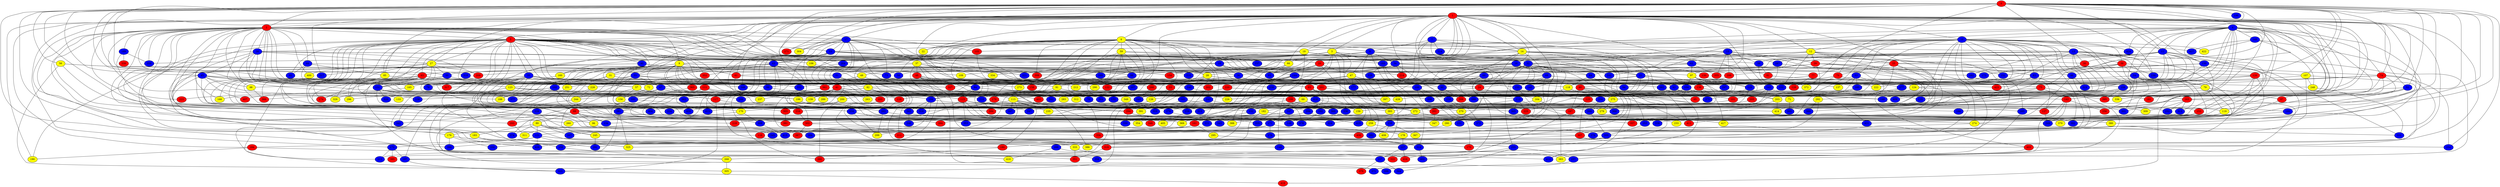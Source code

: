 graph {
0 [style = filled fillcolor = red];
1 [style = filled fillcolor = red];
2 [style = filled fillcolor = red];
3 [style = filled fillcolor = yellow];
4 [style = filled fillcolor = blue];
5 [style = filled fillcolor = red];
6 [style = filled fillcolor = yellow];
7 [style = filled fillcolor = blue];
8 [style = filled fillcolor = blue];
9 [style = filled fillcolor = yellow];
10 [style = filled fillcolor = blue];
11 [style = filled fillcolor = blue];
12 [style = filled fillcolor = yellow];
13 [style = filled fillcolor = blue];
14 [style = filled fillcolor = yellow];
15 [style = filled fillcolor = blue];
16 [style = filled fillcolor = blue];
17 [style = filled fillcolor = blue];
18 [style = filled fillcolor = blue];
19 [style = filled fillcolor = yellow];
20 [style = filled fillcolor = red];
21 [style = filled fillcolor = blue];
22 [style = filled fillcolor = yellow];
23 [style = filled fillcolor = blue];
24 [style = filled fillcolor = red];
25 [style = filled fillcolor = red];
26 [style = filled fillcolor = blue];
27 [style = filled fillcolor = yellow];
28 [style = filled fillcolor = yellow];
29 [style = filled fillcolor = red];
30 [style = filled fillcolor = red];
31 [style = filled fillcolor = yellow];
32 [style = filled fillcolor = blue];
33 [style = filled fillcolor = red];
34 [style = filled fillcolor = blue];
35 [style = filled fillcolor = blue];
36 [style = filled fillcolor = blue];
37 [style = filled fillcolor = yellow];
38 [style = filled fillcolor = blue];
39 [style = filled fillcolor = red];
40 [style = filled fillcolor = blue];
41 [style = filled fillcolor = red];
42 [style = filled fillcolor = blue];
43 [style = filled fillcolor = blue];
44 [style = filled fillcolor = blue];
45 [style = filled fillcolor = blue];
46 [style = filled fillcolor = blue];
47 [style = filled fillcolor = yellow];
48 [style = filled fillcolor = red];
49 [style = filled fillcolor = yellow];
50 [style = filled fillcolor = blue];
51 [style = filled fillcolor = blue];
52 [style = filled fillcolor = blue];
53 [style = filled fillcolor = blue];
54 [style = filled fillcolor = blue];
55 [style = filled fillcolor = blue];
56 [style = filled fillcolor = yellow];
57 [style = filled fillcolor = yellow];
58 [style = filled fillcolor = blue];
59 [style = filled fillcolor = yellow];
60 [style = filled fillcolor = blue];
61 [style = filled fillcolor = red];
62 [style = filled fillcolor = blue];
63 [style = filled fillcolor = red];
64 [style = filled fillcolor = blue];
65 [style = filled fillcolor = red];
66 [style = filled fillcolor = yellow];
67 [style = filled fillcolor = blue];
68 [style = filled fillcolor = blue];
69 [style = filled fillcolor = yellow];
70 [style = filled fillcolor = red];
71 [style = filled fillcolor = yellow];
72 [style = filled fillcolor = yellow];
73 [style = filled fillcolor = blue];
74 [style = filled fillcolor = red];
75 [style = filled fillcolor = red];
76 [style = filled fillcolor = blue];
77 [style = filled fillcolor = red];
78 [style = filled fillcolor = blue];
79 [style = filled fillcolor = yellow];
80 [style = filled fillcolor = red];
81 [style = filled fillcolor = red];
82 [style = filled fillcolor = yellow];
83 [style = filled fillcolor = blue];
84 [style = filled fillcolor = blue];
85 [style = filled fillcolor = yellow];
86 [style = filled fillcolor = blue];
87 [style = filled fillcolor = red];
88 [style = filled fillcolor = red];
89 [style = filled fillcolor = yellow];
90 [style = filled fillcolor = blue];
91 [style = filled fillcolor = yellow];
92 [style = filled fillcolor = blue];
93 [style = filled fillcolor = red];
94 [style = filled fillcolor = blue];
95 [style = filled fillcolor = blue];
96 [style = filled fillcolor = yellow];
97 [style = filled fillcolor = yellow];
98 [style = filled fillcolor = yellow];
99 [style = filled fillcolor = blue];
100 [style = filled fillcolor = blue];
101 [style = filled fillcolor = red];
102 [style = filled fillcolor = blue];
103 [style = filled fillcolor = red];
104 [style = filled fillcolor = blue];
105 [style = filled fillcolor = red];
106 [style = filled fillcolor = yellow];
107 [style = filled fillcolor = yellow];
108 [style = filled fillcolor = blue];
109 [style = filled fillcolor = yellow];
110 [style = filled fillcolor = red];
111 [style = filled fillcolor = red];
112 [style = filled fillcolor = blue];
113 [style = filled fillcolor = yellow];
114 [style = filled fillcolor = blue];
115 [style = filled fillcolor = red];
116 [style = filled fillcolor = red];
117 [style = filled fillcolor = red];
118 [style = filled fillcolor = yellow];
119 [style = filled fillcolor = yellow];
120 [style = filled fillcolor = red];
121 [style = filled fillcolor = blue];
122 [style = filled fillcolor = red];
123 [style = filled fillcolor = yellow];
124 [style = filled fillcolor = yellow];
125 [style = filled fillcolor = red];
126 [style = filled fillcolor = yellow];
127 [style = filled fillcolor = red];
128 [style = filled fillcolor = red];
129 [style = filled fillcolor = blue];
130 [style = filled fillcolor = red];
131 [style = filled fillcolor = blue];
132 [style = filled fillcolor = blue];
133 [style = filled fillcolor = yellow];
134 [style = filled fillcolor = blue];
135 [style = filled fillcolor = blue];
136 [style = filled fillcolor = red];
137 [style = filled fillcolor = yellow];
138 [style = filled fillcolor = blue];
139 [style = filled fillcolor = yellow];
140 [style = filled fillcolor = blue];
141 [style = filled fillcolor = blue];
142 [style = filled fillcolor = red];
143 [style = filled fillcolor = blue];
144 [style = filled fillcolor = blue];
145 [style = filled fillcolor = blue];
146 [style = filled fillcolor = blue];
147 [style = filled fillcolor = blue];
148 [style = filled fillcolor = blue];
149 [style = filled fillcolor = blue];
150 [style = filled fillcolor = blue];
151 [style = filled fillcolor = blue];
152 [style = filled fillcolor = blue];
153 [style = filled fillcolor = red];
154 [style = filled fillcolor = red];
155 [style = filled fillcolor = blue];
156 [style = filled fillcolor = yellow];
157 [style = filled fillcolor = blue];
158 [style = filled fillcolor = red];
159 [style = filled fillcolor = yellow];
160 [style = filled fillcolor = yellow];
161 [style = filled fillcolor = red];
162 [style = filled fillcolor = blue];
163 [style = filled fillcolor = red];
164 [style = filled fillcolor = yellow];
165 [style = filled fillcolor = yellow];
166 [style = filled fillcolor = blue];
167 [style = filled fillcolor = blue];
168 [style = filled fillcolor = yellow];
169 [style = filled fillcolor = blue];
170 [style = filled fillcolor = yellow];
171 [style = filled fillcolor = blue];
172 [style = filled fillcolor = blue];
173 [style = filled fillcolor = blue];
174 [style = filled fillcolor = red];
175 [style = filled fillcolor = red];
176 [style = filled fillcolor = yellow];
177 [style = filled fillcolor = blue];
178 [style = filled fillcolor = yellow];
179 [style = filled fillcolor = red];
180 [style = filled fillcolor = red];
181 [style = filled fillcolor = red];
182 [style = filled fillcolor = yellow];
183 [style = filled fillcolor = yellow];
184 [style = filled fillcolor = red];
185 [style = filled fillcolor = blue];
186 [style = filled fillcolor = blue];
187 [style = filled fillcolor = red];
188 [style = filled fillcolor = yellow];
189 [style = filled fillcolor = blue];
190 [style = filled fillcolor = yellow];
191 [style = filled fillcolor = blue];
192 [style = filled fillcolor = blue];
193 [style = filled fillcolor = blue];
194 [style = filled fillcolor = blue];
195 [style = filled fillcolor = blue];
196 [style = filled fillcolor = blue];
197 [style = filled fillcolor = blue];
198 [style = filled fillcolor = red];
199 [style = filled fillcolor = yellow];
200 [style = filled fillcolor = yellow];
201 [style = filled fillcolor = red];
202 [style = filled fillcolor = red];
203 [style = filled fillcolor = yellow];
204 [style = filled fillcolor = blue];
205 [style = filled fillcolor = red];
206 [style = filled fillcolor = blue];
207 [style = filled fillcolor = blue];
208 [style = filled fillcolor = blue];
209 [style = filled fillcolor = red];
210 [style = filled fillcolor = blue];
211 [style = filled fillcolor = red];
212 [style = filled fillcolor = yellow];
213 [style = filled fillcolor = blue];
214 [style = filled fillcolor = red];
215 [style = filled fillcolor = blue];
216 [style = filled fillcolor = red];
217 [style = filled fillcolor = blue];
218 [style = filled fillcolor = red];
219 [style = filled fillcolor = blue];
220 [style = filled fillcolor = red];
221 [style = filled fillcolor = blue];
222 [style = filled fillcolor = yellow];
223 [style = filled fillcolor = red];
224 [style = filled fillcolor = blue];
225 [style = filled fillcolor = red];
226 [style = filled fillcolor = yellow];
227 [style = filled fillcolor = blue];
228 [style = filled fillcolor = yellow];
229 [style = filled fillcolor = blue];
230 [style = filled fillcolor = blue];
231 [style = filled fillcolor = blue];
232 [style = filled fillcolor = blue];
233 [style = filled fillcolor = yellow];
234 [style = filled fillcolor = blue];
235 [style = filled fillcolor = yellow];
236 [style = filled fillcolor = blue];
237 [style = filled fillcolor = yellow];
238 [style = filled fillcolor = blue];
239 [style = filled fillcolor = blue];
240 [style = filled fillcolor = blue];
241 [style = filled fillcolor = blue];
242 [style = filled fillcolor = blue];
243 [style = filled fillcolor = blue];
244 [style = filled fillcolor = yellow];
245 [style = filled fillcolor = yellow];
246 [style = filled fillcolor = blue];
247 [style = filled fillcolor = blue];
248 [style = filled fillcolor = yellow];
249 [style = filled fillcolor = blue];
250 [style = filled fillcolor = blue];
251 [style = filled fillcolor = yellow];
252 [style = filled fillcolor = blue];
253 [style = filled fillcolor = blue];
254 [style = filled fillcolor = blue];
255 [style = filled fillcolor = blue];
256 [style = filled fillcolor = red];
257 [style = filled fillcolor = blue];
258 [style = filled fillcolor = blue];
259 [style = filled fillcolor = yellow];
260 [style = filled fillcolor = yellow];
261 [style = filled fillcolor = red];
262 [style = filled fillcolor = blue];
263 [style = filled fillcolor = yellow];
264 [style = filled fillcolor = blue];
265 [style = filled fillcolor = blue];
266 [style = filled fillcolor = red];
267 [style = filled fillcolor = blue];
268 [style = filled fillcolor = yellow];
269 [style = filled fillcolor = blue];
270 [style = filled fillcolor = yellow];
271 [style = filled fillcolor = red];
272 [style = filled fillcolor = yellow];
273 [style = filled fillcolor = yellow];
274 [style = filled fillcolor = yellow];
275 [style = filled fillcolor = yellow];
276 [style = filled fillcolor = blue];
277 [style = filled fillcolor = blue];
278 [style = filled fillcolor = blue];
279 [style = filled fillcolor = yellow];
280 [style = filled fillcolor = yellow];
281 [style = filled fillcolor = blue];
282 [style = filled fillcolor = blue];
283 [style = filled fillcolor = yellow];
284 [style = filled fillcolor = red];
285 [style = filled fillcolor = blue];
286 [style = filled fillcolor = blue];
287 [style = filled fillcolor = blue];
288 [style = filled fillcolor = blue];
289 [style = filled fillcolor = yellow];
290 [style = filled fillcolor = yellow];
291 [style = filled fillcolor = blue];
292 [style = filled fillcolor = yellow];
293 [style = filled fillcolor = red];
294 [style = filled fillcolor = red];
295 [style = filled fillcolor = yellow];
296 [style = filled fillcolor = yellow];
297 [style = filled fillcolor = blue];
298 [style = filled fillcolor = red];
299 [style = filled fillcolor = yellow];
300 [style = filled fillcolor = blue];
301 [style = filled fillcolor = blue];
302 [style = filled fillcolor = red];
303 [style = filled fillcolor = red];
304 [style = filled fillcolor = yellow];
305 [style = filled fillcolor = yellow];
306 [style = filled fillcolor = red];
307 [style = filled fillcolor = red];
308 [style = filled fillcolor = blue];
309 [style = filled fillcolor = yellow];
310 [style = filled fillcolor = blue];
311 [style = filled fillcolor = yellow];
312 [style = filled fillcolor = yellow];
313 [style = filled fillcolor = blue];
314 [style = filled fillcolor = blue];
315 [style = filled fillcolor = blue];
316 [style = filled fillcolor = blue];
317 [style = filled fillcolor = red];
318 [style = filled fillcolor = blue];
319 [style = filled fillcolor = red];
320 [style = filled fillcolor = blue];
321 [style = filled fillcolor = blue];
322 [style = filled fillcolor = red];
323 [style = filled fillcolor = blue];
324 [style = filled fillcolor = blue];
325 [style = filled fillcolor = yellow];
326 [style = filled fillcolor = blue];
327 [style = filled fillcolor = red];
328 [style = filled fillcolor = blue];
329 [style = filled fillcolor = yellow];
330 [style = filled fillcolor = blue];
331 [style = filled fillcolor = blue];
332 [style = filled fillcolor = blue];
333 [style = filled fillcolor = yellow];
334 [style = filled fillcolor = yellow];
335 [style = filled fillcolor = blue];
336 [style = filled fillcolor = yellow];
337 [style = filled fillcolor = blue];
338 [style = filled fillcolor = blue];
339 [style = filled fillcolor = red];
340 [style = filled fillcolor = blue];
341 [style = filled fillcolor = blue];
342 [style = filled fillcolor = blue];
343 [style = filled fillcolor = blue];
344 [style = filled fillcolor = blue];
345 [style = filled fillcolor = blue];
346 [style = filled fillcolor = red];
347 [style = filled fillcolor = yellow];
348 [style = filled fillcolor = blue];
349 [style = filled fillcolor = yellow];
350 [style = filled fillcolor = blue];
351 [style = filled fillcolor = red];
352 [style = filled fillcolor = red];
353 [style = filled fillcolor = blue];
354 [style = filled fillcolor = yellow];
355 [style = filled fillcolor = red];
356 [style = filled fillcolor = red];
357 [style = filled fillcolor = red];
358 [style = filled fillcolor = blue];
359 [style = filled fillcolor = blue];
360 [style = filled fillcolor = blue];
361 [style = filled fillcolor = red];
362 [style = filled fillcolor = blue];
363 [style = filled fillcolor = red];
364 [style = filled fillcolor = blue];
365 [style = filled fillcolor = blue];
366 [style = filled fillcolor = red];
367 [style = filled fillcolor = yellow];
368 [style = filled fillcolor = blue];
369 [style = filled fillcolor = yellow];
370 [style = filled fillcolor = yellow];
371 [style = filled fillcolor = blue];
372 [style = filled fillcolor = yellow];
373 [style = filled fillcolor = blue];
374 [style = filled fillcolor = blue];
375 [style = filled fillcolor = blue];
376 [style = filled fillcolor = red];
377 [style = filled fillcolor = blue];
378 [style = filled fillcolor = blue];
379 [style = filled fillcolor = blue];
380 [style = filled fillcolor = yellow];
381 [style = filled fillcolor = red];
382 [style = filled fillcolor = blue];
383 [style = filled fillcolor = yellow];
384 [style = filled fillcolor = blue];
385 [style = filled fillcolor = red];
386 [style = filled fillcolor = yellow];
387 [style = filled fillcolor = red];
388 [style = filled fillcolor = yellow];
389 [style = filled fillcolor = blue];
390 [style = filled fillcolor = red];
391 [style = filled fillcolor = yellow];
392 [style = filled fillcolor = blue];
393 [style = filled fillcolor = yellow];
394 [style = filled fillcolor = red];
395 [style = filled fillcolor = red];
396 [style = filled fillcolor = blue];
397 [style = filled fillcolor = yellow];
398 [style = filled fillcolor = red];
399 [style = filled fillcolor = blue];
400 [style = filled fillcolor = yellow];
401 [style = filled fillcolor = red];
402 [style = filled fillcolor = blue];
403 [style = filled fillcolor = red];
404 [style = filled fillcolor = blue];
405 [style = filled fillcolor = yellow];
406 [style = filled fillcolor = red];
407 [style = filled fillcolor = red];
408 [style = filled fillcolor = yellow];
409 [style = filled fillcolor = blue];
410 [style = filled fillcolor = yellow];
411 [style = filled fillcolor = red];
412 [style = filled fillcolor = blue];
413 [style = filled fillcolor = blue];
414 [style = filled fillcolor = yellow];
415 [style = filled fillcolor = blue];
416 [style = filled fillcolor = red];
417 [style = filled fillcolor = yellow];
418 [style = filled fillcolor = blue];
419 [style = filled fillcolor = red];
420 [style = filled fillcolor = blue];
421 [style = filled fillcolor = blue];
422 [style = filled fillcolor = yellow];
423 [style = filled fillcolor = red];
424 [style = filled fillcolor = blue];
425 [style = filled fillcolor = blue];
426 [style = filled fillcolor = blue];
427 [style = filled fillcolor = blue];
428 [style = filled fillcolor = yellow];
0 -- 28;
0 -- 45;
0 -- 50;
0 -- 52;
0 -- 56;
0 -- 61;
0 -- 63;
0 -- 74;
0 -- 83;
0 -- 99;
0 -- 107;
0 -- 120;
0 -- 163;
0 -- 176;
0 -- 193;
0 -- 195;
0 -- 196;
0 -- 13;
0 -- 11;
0 -- 2;
0 -- 1;
0 -- 216;
0 -- 217;
0 -- 252;
0 -- 254;
0 -- 271;
0 -- 298;
0 -- 304;
0 -- 370;
0 -- 392;
0 -- 399;
0 -- 424;
1 -- 2;
1 -- 3;
1 -- 4;
1 -- 5;
1 -- 6;
1 -- 7;
1 -- 10;
1 -- 11;
1 -- 12;
1 -- 14;
1 -- 16;
1 -- 17;
1 -- 18;
1 -- 19;
1 -- 22;
1 -- 27;
1 -- 32;
1 -- 52;
1 -- 55;
1 -- 64;
1 -- 66;
1 -- 69;
1 -- 72;
1 -- 73;
1 -- 76;
1 -- 85;
1 -- 111;
1 -- 121;
1 -- 140;
1 -- 142;
1 -- 143;
1 -- 150;
1 -- 157;
1 -- 172;
1 -- 175;
1 -- 176;
1 -- 181;
1 -- 184;
1 -- 190;
1 -- 194;
1 -- 195;
1 -- 203;
1 -- 207;
1 -- 214;
1 -- 227;
1 -- 230;
1 -- 237;
1 -- 251;
1 -- 270;
1 -- 286;
1 -- 290;
1 -- 334;
1 -- 336;
2 -- 5;
2 -- 9;
2 -- 17;
2 -- 26;
2 -- 31;
2 -- 34;
2 -- 38;
2 -- 40;
2 -- 43;
2 -- 44;
2 -- 49;
2 -- 57;
2 -- 67;
2 -- 68;
2 -- 72;
2 -- 98;
2 -- 105;
2 -- 134;
2 -- 149;
2 -- 158;
2 -- 164;
2 -- 166;
2 -- 168;
2 -- 173;
2 -- 183;
2 -- 189;
2 -- 208;
2 -- 211;
2 -- 223;
2 -- 260;
2 -- 269;
2 -- 293;
2 -- 317;
2 -- 330;
2 -- 359;
2 -- 400;
2 -- 426;
3 -- 9;
3 -- 46;
3 -- 51;
3 -- 67;
3 -- 113;
3 -- 131;
3 -- 161;
3 -- 177;
3 -- 193;
3 -- 282;
3 -- 327;
3 -- 393;
3 -- 399;
4 -- 10;
4 -- 11;
4 -- 15;
4 -- 36;
4 -- 54;
4 -- 66;
4 -- 74;
4 -- 128;
4 -- 136;
4 -- 145;
4 -- 150;
4 -- 153;
4 -- 186;
4 -- 222;
4 -- 236;
4 -- 275;
4 -- 301;
4 -- 380;
4 -- 388;
4 -- 393;
4 -- 395;
4 -- 419;
5 -- 13;
5 -- 14;
5 -- 16;
5 -- 18;
5 -- 23;
5 -- 24;
5 -- 27;
5 -- 32;
5 -- 33;
5 -- 35;
5 -- 37;
5 -- 63;
5 -- 78;
5 -- 85;
5 -- 92;
5 -- 96;
5 -- 115;
5 -- 129;
5 -- 167;
5 -- 168;
5 -- 187;
5 -- 190;
5 -- 210;
5 -- 214;
5 -- 225;
5 -- 235;
5 -- 264;
5 -- 284;
5 -- 317;
5 -- 326;
5 -- 329;
5 -- 341;
5 -- 351;
5 -- 352;
5 -- 361;
5 -- 362;
5 -- 366;
5 -- 375;
6 -- 8;
6 -- 15;
6 -- 19;
6 -- 22;
6 -- 23;
6 -- 25;
6 -- 28;
6 -- 43;
6 -- 58;
6 -- 59;
6 -- 102;
6 -- 116;
6 -- 122;
6 -- 160;
6 -- 179;
6 -- 199;
6 -- 202;
6 -- 211;
6 -- 219;
6 -- 239;
6 -- 266;
6 -- 290;
6 -- 386;
6 -- 398;
7 -- 8;
7 -- 14;
7 -- 84;
7 -- 98;
7 -- 114;
7 -- 253;
7 -- 411;
8 -- 34;
8 -- 47;
8 -- 99;
8 -- 204;
8 -- 287;
8 -- 308;
8 -- 359;
8 -- 397;
9 -- 28;
9 -- 31;
9 -- 61;
9 -- 65;
9 -- 84;
9 -- 102;
9 -- 108;
9 -- 110;
9 -- 146;
9 -- 154;
9 -- 188;
9 -- 197;
9 -- 262;
9 -- 310;
9 -- 327;
9 -- 363;
9 -- 377;
10 -- 12;
10 -- 19;
10 -- 39;
10 -- 42;
10 -- 46;
10 -- 53;
10 -- 70;
10 -- 83;
10 -- 94;
10 -- 96;
10 -- 101;
10 -- 105;
10 -- 127;
10 -- 151;
10 -- 152;
10 -- 208;
10 -- 209;
10 -- 229;
10 -- 241;
10 -- 281;
10 -- 291;
10 -- 301;
10 -- 315;
10 -- 372;
10 -- 406;
10 -- 422;
10 -- 424;
11 -- 25;
11 -- 30;
11 -- 77;
11 -- 80;
11 -- 97;
11 -- 108;
11 -- 118;
11 -- 123;
11 -- 150;
11 -- 153;
11 -- 173;
11 -- 322;
11 -- 326;
11 -- 361;
11 -- 398;
11 -- 417;
12 -- 16;
12 -- 20;
12 -- 25;
12 -- 29;
12 -- 30;
12 -- 32;
12 -- 62;
12 -- 127;
12 -- 232;
12 -- 235;
13 -- 30;
13 -- 33;
13 -- 34;
13 -- 38;
13 -- 39;
13 -- 79;
13 -- 109;
13 -- 110;
13 -- 126;
13 -- 162;
13 -- 230;
13 -- 256;
13 -- 287;
13 -- 331;
14 -- 24;
14 -- 37;
14 -- 50;
14 -- 68;
14 -- 83;
14 -- 90;
14 -- 94;
14 -- 104;
14 -- 206;
14 -- 255;
15 -- 21;
15 -- 29;
15 -- 38;
15 -- 193;
15 -- 286;
15 -- 298;
15 -- 355;
15 -- 409;
16 -- 21;
16 -- 31;
16 -- 68;
16 -- 77;
16 -- 82;
16 -- 93;
16 -- 97;
16 -- 210;
16 -- 240;
16 -- 280;
16 -- 348;
16 -- 415;
17 -- 20;
17 -- 23;
17 -- 26;
17 -- 41;
17 -- 73;
17 -- 80;
17 -- 103;
17 -- 199;
17 -- 241;
17 -- 250;
17 -- 263;
17 -- 271;
17 -- 304;
17 -- 320;
17 -- 348;
17 -- 427;
18 -- 36;
18 -- 63;
18 -- 144;
18 -- 248;
19 -- 21;
19 -- 61;
19 -- 62;
19 -- 148;
19 -- 264;
19 -- 273;
20 -- 47;
20 -- 95;
20 -- 226;
20 -- 365;
21 -- 24;
21 -- 41;
21 -- 42;
21 -- 136;
21 -- 201;
21 -- 203;
21 -- 401;
21 -- 428;
23 -- 41;
23 -- 43;
23 -- 99;
23 -- 100;
23 -- 106;
23 -- 157;
23 -- 185;
23 -- 201;
23 -- 281;
23 -- 337;
23 -- 374;
24 -- 112;
24 -- 191;
25 -- 70;
25 -- 101;
25 -- 107;
25 -- 135;
25 -- 171;
26 -- 27;
26 -- 45;
26 -- 64;
26 -- 103;
26 -- 106;
26 -- 165;
26 -- 188;
26 -- 209;
26 -- 258;
26 -- 369;
27 -- 36;
27 -- 50;
27 -- 51;
27 -- 131;
27 -- 138;
27 -- 169;
27 -- 209;
27 -- 213;
27 -- 217;
27 -- 281;
27 -- 296;
27 -- 400;
28 -- 33;
28 -- 42;
28 -- 115;
28 -- 117;
28 -- 240;
29 -- 86;
29 -- 125;
29 -- 148;
29 -- 154;
29 -- 197;
29 -- 274;
30 -- 65;
30 -- 277;
31 -- 88;
31 -- 140;
31 -- 335;
32 -- 60;
32 -- 64;
32 -- 90;
32 -- 112;
32 -- 125;
32 -- 130;
32 -- 139;
32 -- 155;
32 -- 162;
32 -- 241;
32 -- 255;
32 -- 321;
32 -- 347;
32 -- 382;
32 -- 389;
33 -- 126;
33 -- 141;
33 -- 302;
34 -- 49;
34 -- 122;
34 -- 144;
34 -- 151;
34 -- 214;
34 -- 250;
34 -- 337;
35 -- 57;
35 -- 78;
35 -- 88;
35 -- 118;
35 -- 122;
35 -- 123;
35 -- 240;
35 -- 273;
35 -- 276;
35 -- 290;
35 -- 294;
35 -- 341;
35 -- 345;
35 -- 356;
35 -- 391;
35 -- 423;
36 -- 222;
36 -- 340;
37 -- 48;
37 -- 126;
37 -- 155;
37 -- 221;
37 -- 318;
37 -- 334;
37 -- 344;
38 -- 81;
38 -- 232;
39 -- 46;
39 -- 54;
39 -- 58;
39 -- 74;
39 -- 75;
39 -- 149;
39 -- 230;
40 -- 86;
40 -- 160;
40 -- 170;
40 -- 321;
40 -- 398;
40 -- 412;
41 -- 69;
41 -- 76;
41 -- 139;
41 -- 168;
41 -- 171;
41 -- 198;
41 -- 204;
41 -- 243;
41 -- 263;
41 -- 270;
41 -- 278;
41 -- 282;
41 -- 289;
41 -- 390;
42 -- 65;
42 -- 71;
42 -- 198;
43 -- 55;
43 -- 57;
43 -- 117;
43 -- 219;
43 -- 238;
43 -- 298;
43 -- 311;
43 -- 352;
44 -- 85;
44 -- 92;
44 -- 318;
44 -- 332;
45 -- 98;
45 -- 112;
45 -- 128;
45 -- 228;
45 -- 289;
45 -- 303;
45 -- 319;
45 -- 333;
45 -- 407;
46 -- 315;
46 -- 379;
46 -- 405;
47 -- 69;
47 -- 90;
47 -- 177;
47 -- 239;
47 -- 261;
47 -- 272;
47 -- 277;
48 -- 76;
48 -- 84;
48 -- 202;
48 -- 314;
48 -- 327;
48 -- 350;
49 -- 132;
49 -- 283;
49 -- 361;
50 -- 174;
50 -- 212;
50 -- 401;
51 -- 82;
51 -- 227;
52 -- 87;
52 -- 289;
52 -- 353;
52 -- 421;
53 -- 104;
53 -- 137;
53 -- 185;
53 -- 202;
53 -- 204;
53 -- 360;
54 -- 79;
54 -- 121;
54 -- 146;
54 -- 207;
54 -- 226;
54 -- 269;
54 -- 272;
54 -- 313;
54 -- 373;
55 -- 67;
55 -- 93;
55 -- 94;
55 -- 102;
55 -- 111;
55 -- 244;
55 -- 245;
55 -- 293;
56 -- 58;
56 -- 73;
56 -- 305;
56 -- 420;
57 -- 117;
57 -- 156;
57 -- 199;
57 -- 224;
58 -- 165;
59 -- 66;
59 -- 81;
59 -- 86;
59 -- 132;
59 -- 156;
59 -- 158;
59 -- 228;
60 -- 158;
60 -- 233;
60 -- 242;
60 -- 280;
61 -- 136;
61 -- 342;
62 -- 97;
62 -- 120;
62 -- 169;
62 -- 239;
62 -- 355;
63 -- 82;
63 -- 91;
63 -- 131;
63 -- 133;
63 -- 296;
63 -- 308;
63 -- 404;
64 -- 118;
64 -- 309;
66 -- 95;
66 -- 167;
66 -- 278;
67 -- 113;
67 -- 159;
67 -- 191;
67 -- 244;
67 -- 329;
68 -- 72;
68 -- 79;
68 -- 140;
68 -- 155;
68 -- 192;
69 -- 88;
69 -- 147;
69 -- 152;
69 -- 159;
69 -- 195;
70 -- 75;
70 -- 91;
70 -- 100;
70 -- 418;
71 -- 265;
72 -- 156;
73 -- 275;
74 -- 87;
74 -- 108;
74 -- 119;
74 -- 178;
74 -- 254;
74 -- 285;
74 -- 315;
75 -- 103;
75 -- 142;
75 -- 279;
75 -- 392;
76 -- 215;
77 -- 128;
77 -- 332;
78 -- 182;
79 -- 87;
79 -- 119;
79 -- 135;
79 -- 258;
80 -- 180;
80 -- 187;
80 -- 252;
80 -- 367;
80 -- 409;
81 -- 124;
82 -- 110;
82 -- 138;
82 -- 262;
82 -- 279;
82 -- 296;
82 -- 408;
83 -- 129;
83 -- 185;
83 -- 257;
83 -- 414;
84 -- 101;
84 -- 115;
84 -- 135;
84 -- 194;
85 -- 123;
85 -- 174;
85 -- 246;
86 -- 91;
86 -- 251;
86 -- 349;
86 -- 387;
87 -- 338;
88 -- 89;
88 -- 96;
88 -- 134;
88 -- 218;
88 -- 280;
88 -- 353;
88 -- 386;
88 -- 394;
89 -- 116;
89 -- 121;
89 -- 183;
89 -- 245;
89 -- 267;
89 -- 374;
89 -- 415;
90 -- 306;
91 -- 200;
91 -- 401;
91 -- 428;
93 -- 125;
93 -- 147;
93 -- 259;
93 -- 335;
93 -- 336;
95 -- 220;
96 -- 384;
97 -- 104;
97 -- 124;
97 -- 129;
97 -- 137;
97 -- 170;
97 -- 297;
97 -- 312;
98 -- 366;
99 -- 142;
99 -- 161;
99 -- 302;
99 -- 362;
99 -- 381;
100 -- 175;
100 -- 208;
100 -- 231;
101 -- 413;
102 -- 223;
102 -- 226;
102 -- 234;
102 -- 323;
102 -- 371;
102 -- 407;
103 -- 410;
104 -- 146;
104 -- 166;
104 -- 342;
105 -- 266;
106 -- 109;
106 -- 395;
107 -- 248;
107 -- 300;
107 -- 403;
107 -- 423;
108 -- 132;
108 -- 188;
108 -- 362;
108 -- 395;
108 -- 409;
110 -- 262;
111 -- 133;
111 -- 194;
111 -- 200;
111 -- 237;
111 -- 413;
112 -- 225;
112 -- 261;
112 -- 357;
112 -- 365;
113 -- 167;
113 -- 178;
113 -- 180;
113 -- 186;
113 -- 206;
113 -- 224;
113 -- 235;
113 -- 278;
113 -- 325;
115 -- 119;
115 -- 152;
115 -- 218;
115 -- 229;
115 -- 272;
115 -- 353;
115 -- 354;
115 -- 405;
116 -- 175;
117 -- 323;
117 -- 346;
118 -- 164;
118 -- 275;
118 -- 411;
119 -- 233;
119 -- 253;
119 -- 411;
120 -- 124;
120 -- 134;
120 -- 249;
120 -- 266;
120 -- 274;
121 -- 148;
121 -- 172;
121 -- 184;
121 -- 254;
121 -- 325;
121 -- 426;
123 -- 191;
123 -- 291;
123 -- 312;
123 -- 328;
124 -- 181;
124 -- 403;
125 -- 127;
125 -- 187;
125 -- 307;
126 -- 234;
126 -- 284;
127 -- 249;
129 -- 159;
129 -- 250;
130 -- 372;
131 -- 139;
131 -- 320;
131 -- 360;
131 -- 377;
131 -- 397;
132 -- 285;
135 -- 310;
136 -- 163;
136 -- 225;
136 -- 375;
136 -- 417;
140 -- 164;
141 -- 192;
141 -- 305;
142 -- 231;
142 -- 249;
142 -- 256;
142 -- 383;
143 -- 205;
143 -- 340;
143 -- 364;
143 -- 368;
143 -- 421;
144 -- 201;
144 -- 215;
144 -- 220;
144 -- 232;
144 -- 246;
144 -- 317;
144 -- 369;
144 -- 388;
145 -- 248;
145 -- 276;
145 -- 422;
145 -- 427;
146 -- 153;
147 -- 149;
147 -- 171;
147 -- 354;
150 -- 151;
150 -- 173;
150 -- 245;
150 -- 366;
150 -- 389;
152 -- 161;
153 -- 238;
153 -- 357;
153 -- 381;
155 -- 203;
155 -- 324;
156 -- 253;
160 -- 414;
161 -- 176;
161 -- 295;
161 -- 384;
162 -- 285;
163 -- 182;
163 -- 252;
163 -- 309;
163 -- 313;
163 -- 396;
164 -- 216;
164 -- 383;
165 -- 174;
166 -- 170;
169 -- 273;
170 -- 293;
170 -- 308;
171 -- 178;
171 -- 211;
171 -- 276;
171 -- 345;
171 -- 356;
172 -- 197;
172 -- 213;
172 -- 385;
173 -- 212;
176 -- 180;
176 -- 350;
176 -- 399;
177 -- 288;
178 -- 227;
178 -- 319;
179 -- 294;
179 -- 316;
180 -- 390;
182 -- 231;
182 -- 260;
182 -- 319;
183 -- 258;
183 -- 288;
184 -- 190;
184 -- 322;
185 -- 375;
185 -- 377;
187 -- 213;
189 -- 316;
189 -- 339;
189 -- 359;
191 -- 236;
191 -- 328;
192 -- 378;
193 -- 306;
193 -- 314;
193 -- 326;
194 -- 243;
194 -- 267;
194 -- 301;
194 -- 316;
195 -- 259;
197 -- 323;
197 -- 396;
198 -- 330;
198 -- 360;
199 -- 247;
199 -- 393;
200 -- 303;
200 -- 390;
201 -- 286;
202 -- 229;
202 -- 242;
203 -- 343;
203 -- 414;
204 -- 269;
204 -- 368;
205 -- 391;
206 -- 221;
206 -- 425;
207 -- 219;
216 -- 302;
217 -- 347;
219 -- 284;
220 -- 283;
220 -- 349;
220 -- 418;
224 -- 343;
227 -- 337;
227 -- 416;
228 -- 244;
228 -- 259;
229 -- 405;
234 -- 299;
234 -- 388;
236 -- 346;
238 -- 282;
238 -- 367;
238 -- 408;
239 -- 247;
240 -- 268;
240 -- 418;
241 -- 412;
242 -- 378;
242 -- 420;
243 -- 246;
243 -- 370;
244 -- 268;
245 -- 255;
245 -- 291;
248 -- 331;
250 -- 270;
250 -- 373;
251 -- 358;
253 -- 300;
255 -- 257;
255 -- 344;
255 -- 358;
257 -- 371;
258 -- 268;
259 -- 379;
259 -- 406;
261 -- 347;
262 -- 274;
262 -- 299;
264 -- 303;
266 -- 340;
268 -- 305;
269 -- 300;
270 -- 373;
272 -- 369;
272 -- 421;
274 -- 307;
274 -- 331;
275 -- 279;
277 -- 292;
277 -- 394;
278 -- 338;
280 -- 299;
281 -- 325;
281 -- 378;
281 -- 385;
285 -- 416;
286 -- 294;
287 -- 363;
287 -- 425;
288 -- 383;
288 -- 410;
292 -- 389;
292 -- 426;
293 -- 311;
294 -- 324;
294 -- 330;
294 -- 392;
295 -- 314;
298 -- 382;
300 -- 386;
302 -- 307;
302 -- 387;
303 -- 381;
307 -- 333;
307 -- 403;
308 -- 415;
312 -- 356;
313 -- 335;
314 -- 402;
318 -- 348;
319 -- 351;
323 -- 419;
326 -- 397;
328 -- 341;
328 -- 387;
333 -- 351;
333 -- 416;
337 -- 344;
337 -- 376;
342 -- 404;
352 -- 363;
360 -- 380;
361 -- 364;
361 -- 413;
362 -- 420;
363 -- 406;
365 -- 417;
382 -- 402;
403 -- 412;
418 -- 425;
}
